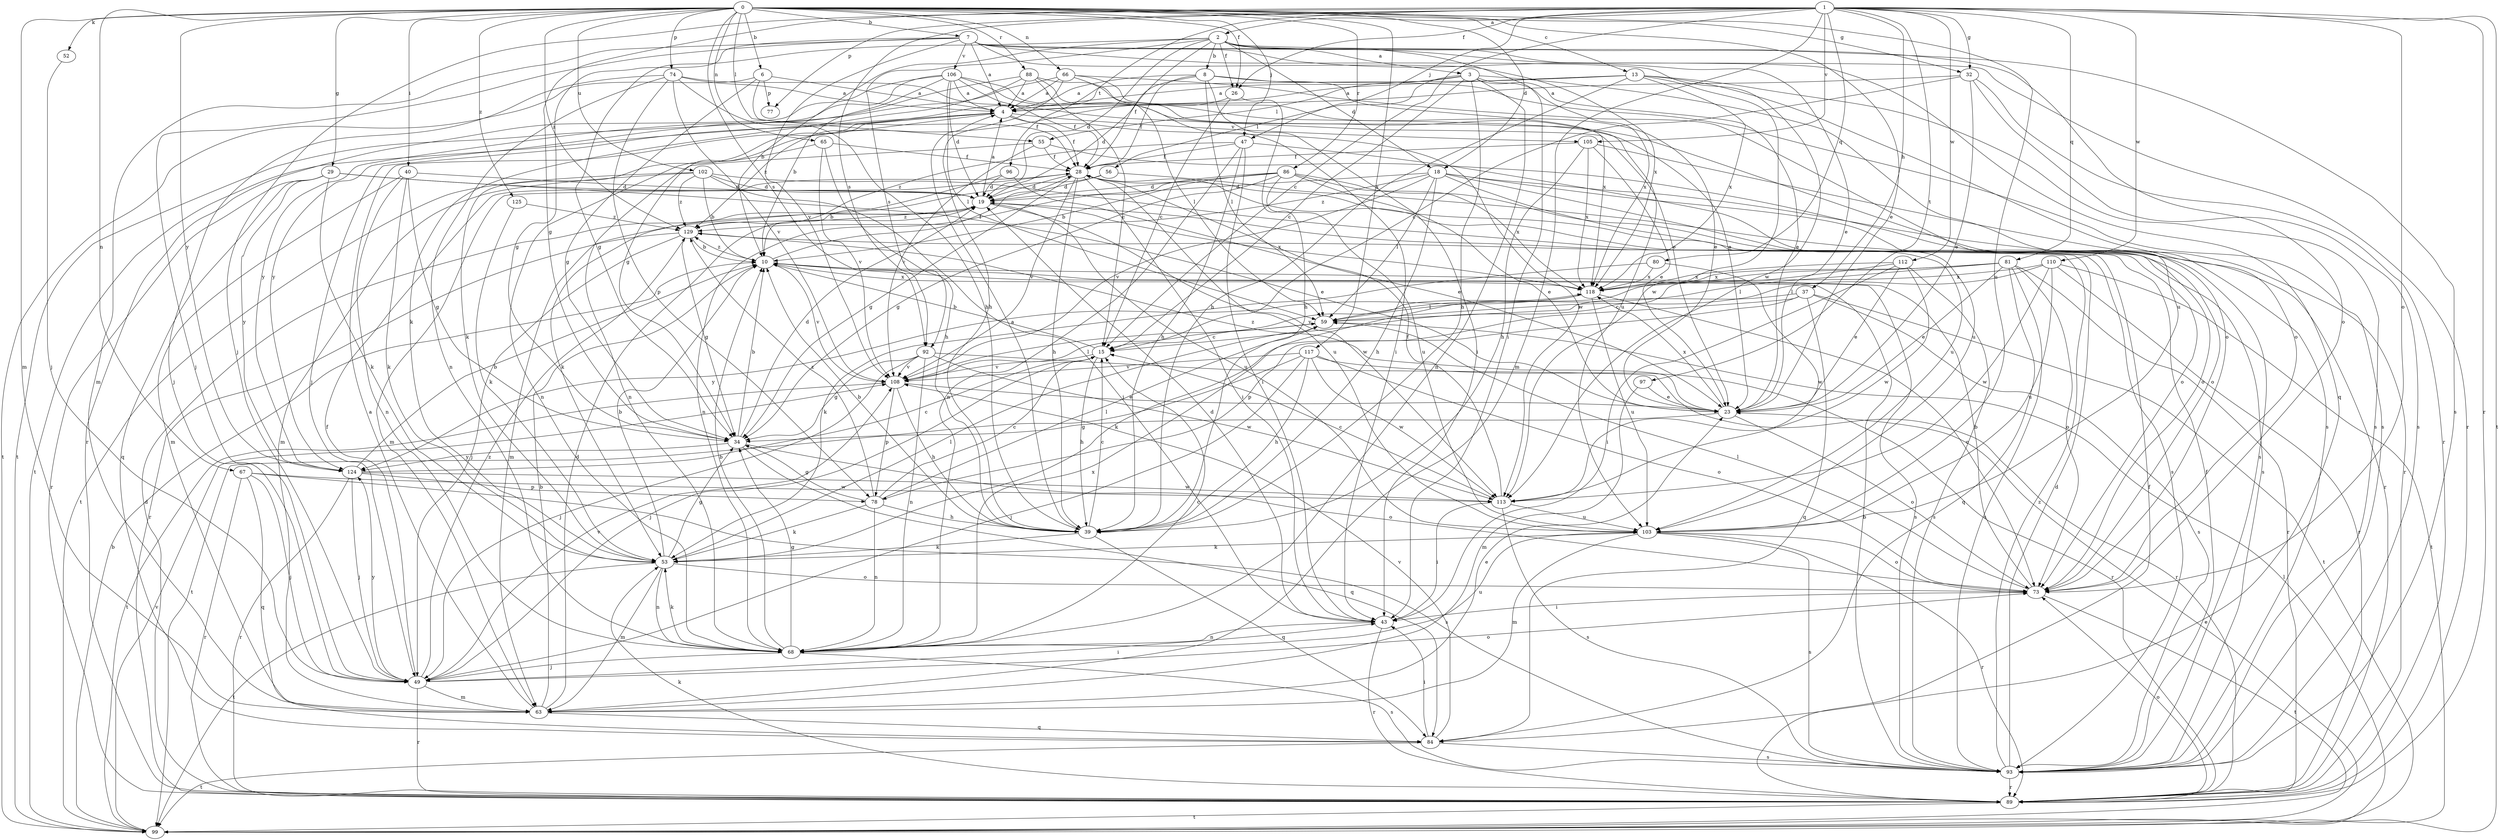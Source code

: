 strict digraph  {
0;
1;
2;
3;
4;
6;
7;
8;
10;
13;
15;
18;
19;
23;
26;
28;
29;
32;
34;
37;
39;
40;
43;
47;
49;
52;
53;
55;
56;
59;
63;
65;
66;
67;
68;
73;
74;
77;
78;
80;
81;
84;
86;
88;
89;
92;
93;
96;
97;
99;
102;
103;
105;
106;
108;
110;
112;
113;
117;
118;
124;
125;
129;
0 -> 6  [label=b];
0 -> 7  [label=b];
0 -> 13  [label=c];
0 -> 18  [label=d];
0 -> 23  [label=e];
0 -> 26  [label=f];
0 -> 29  [label=g];
0 -> 32  [label=g];
0 -> 40  [label=i];
0 -> 47  [label=j];
0 -> 52  [label=k];
0 -> 55  [label=l];
0 -> 63  [label=m];
0 -> 65  [label=n];
0 -> 66  [label=n];
0 -> 67  [label=n];
0 -> 74  [label=p];
0 -> 86  [label=r];
0 -> 88  [label=r];
0 -> 92  [label=s];
0 -> 102  [label=u];
0 -> 103  [label=u];
0 -> 117  [label=x];
0 -> 124  [label=y];
0 -> 125  [label=z];
0 -> 129  [label=z];
1 -> 2  [label=a];
1 -> 15  [label=c];
1 -> 26  [label=f];
1 -> 32  [label=g];
1 -> 34  [label=g];
1 -> 37  [label=h];
1 -> 47  [label=j];
1 -> 49  [label=j];
1 -> 63  [label=m];
1 -> 73  [label=o];
1 -> 77  [label=p];
1 -> 80  [label=q];
1 -> 81  [label=q];
1 -> 89  [label=r];
1 -> 92  [label=s];
1 -> 96  [label=t];
1 -> 97  [label=t];
1 -> 99  [label=t];
1 -> 105  [label=v];
1 -> 110  [label=w];
1 -> 112  [label=w];
2 -> 3  [label=a];
2 -> 8  [label=b];
2 -> 10  [label=b];
2 -> 18  [label=d];
2 -> 19  [label=d];
2 -> 26  [label=f];
2 -> 28  [label=f];
2 -> 34  [label=g];
2 -> 43  [label=i];
2 -> 73  [label=o];
2 -> 92  [label=s];
2 -> 93  [label=s];
3 -> 4  [label=a];
3 -> 15  [label=c];
3 -> 23  [label=e];
3 -> 39  [label=h];
3 -> 55  [label=l];
3 -> 56  [label=l];
3 -> 68  [label=n];
3 -> 103  [label=u];
3 -> 118  [label=x];
4 -> 28  [label=f];
4 -> 53  [label=k];
4 -> 99  [label=t];
4 -> 105  [label=v];
4 -> 113  [label=w];
4 -> 129  [label=z];
6 -> 4  [label=a];
6 -> 28  [label=f];
6 -> 34  [label=g];
6 -> 77  [label=p];
6 -> 99  [label=t];
7 -> 4  [label=a];
7 -> 23  [label=e];
7 -> 34  [label=g];
7 -> 49  [label=j];
7 -> 63  [label=m];
7 -> 84  [label=q];
7 -> 89  [label=r];
7 -> 106  [label=v];
7 -> 108  [label=v];
7 -> 113  [label=w];
7 -> 118  [label=x];
8 -> 4  [label=a];
8 -> 19  [label=d];
8 -> 28  [label=f];
8 -> 43  [label=i];
8 -> 59  [label=l];
8 -> 93  [label=s];
8 -> 118  [label=x];
10 -> 28  [label=f];
10 -> 93  [label=s];
10 -> 108  [label=v];
10 -> 118  [label=x];
10 -> 129  [label=z];
13 -> 4  [label=a];
13 -> 39  [label=h];
13 -> 49  [label=j];
13 -> 73  [label=o];
13 -> 93  [label=s];
13 -> 113  [label=w];
13 -> 118  [label=x];
15 -> 10  [label=b];
15 -> 39  [label=h];
15 -> 49  [label=j];
15 -> 108  [label=v];
18 -> 19  [label=d];
18 -> 39  [label=h];
18 -> 59  [label=l];
18 -> 73  [label=o];
18 -> 89  [label=r];
18 -> 93  [label=s];
18 -> 103  [label=u];
18 -> 108  [label=v];
18 -> 129  [label=z];
19 -> 4  [label=a];
19 -> 63  [label=m];
19 -> 103  [label=u];
19 -> 113  [label=w];
19 -> 118  [label=x];
19 -> 129  [label=z];
23 -> 34  [label=g];
23 -> 73  [label=o];
23 -> 118  [label=x];
23 -> 129  [label=z];
26 -> 15  [label=c];
26 -> 34  [label=g];
26 -> 39  [label=h];
28 -> 19  [label=d];
28 -> 34  [label=g];
28 -> 39  [label=h];
28 -> 43  [label=i];
28 -> 63  [label=m];
28 -> 103  [label=u];
28 -> 108  [label=v];
29 -> 19  [label=d];
29 -> 23  [label=e];
29 -> 53  [label=k];
29 -> 84  [label=q];
29 -> 89  [label=r];
29 -> 124  [label=y];
32 -> 4  [label=a];
32 -> 15  [label=c];
32 -> 23  [label=e];
32 -> 89  [label=r];
32 -> 93  [label=s];
34 -> 10  [label=b];
34 -> 19  [label=d];
34 -> 73  [label=o];
34 -> 84  [label=q];
34 -> 124  [label=y];
37 -> 53  [label=k];
37 -> 59  [label=l];
37 -> 78  [label=p];
37 -> 84  [label=q];
37 -> 93  [label=s];
37 -> 99  [label=t];
39 -> 4  [label=a];
39 -> 10  [label=b];
39 -> 15  [label=c];
39 -> 53  [label=k];
39 -> 84  [label=q];
40 -> 19  [label=d];
40 -> 34  [label=g];
40 -> 53  [label=k];
40 -> 63  [label=m];
40 -> 68  [label=n];
43 -> 19  [label=d];
43 -> 68  [label=n];
43 -> 89  [label=r];
47 -> 28  [label=f];
47 -> 39  [label=h];
47 -> 43  [label=i];
47 -> 68  [label=n];
47 -> 103  [label=u];
47 -> 129  [label=z];
49 -> 28  [label=f];
49 -> 43  [label=i];
49 -> 63  [label=m];
49 -> 73  [label=o];
49 -> 89  [label=r];
49 -> 108  [label=v];
49 -> 124  [label=y];
49 -> 129  [label=z];
52 -> 49  [label=j];
53 -> 10  [label=b];
53 -> 34  [label=g];
53 -> 59  [label=l];
53 -> 63  [label=m];
53 -> 68  [label=n];
53 -> 73  [label=o];
53 -> 99  [label=t];
55 -> 28  [label=f];
55 -> 68  [label=n];
55 -> 93  [label=s];
55 -> 108  [label=v];
56 -> 19  [label=d];
56 -> 53  [label=k];
56 -> 73  [label=o];
59 -> 15  [label=c];
63 -> 4  [label=a];
63 -> 10  [label=b];
63 -> 19  [label=d];
63 -> 23  [label=e];
63 -> 84  [label=q];
65 -> 28  [label=f];
65 -> 39  [label=h];
65 -> 68  [label=n];
65 -> 108  [label=v];
66 -> 4  [label=a];
66 -> 23  [label=e];
66 -> 39  [label=h];
66 -> 59  [label=l];
66 -> 73  [label=o];
66 -> 99  [label=t];
67 -> 49  [label=j];
67 -> 84  [label=q];
67 -> 89  [label=r];
67 -> 93  [label=s];
67 -> 113  [label=w];
68 -> 10  [label=b];
68 -> 15  [label=c];
68 -> 34  [label=g];
68 -> 49  [label=j];
68 -> 53  [label=k];
68 -> 93  [label=s];
68 -> 103  [label=u];
68 -> 118  [label=x];
73 -> 10  [label=b];
73 -> 43  [label=i];
73 -> 59  [label=l];
73 -> 99  [label=t];
74 -> 4  [label=a];
74 -> 23  [label=e];
74 -> 39  [label=h];
74 -> 49  [label=j];
74 -> 68  [label=n];
74 -> 78  [label=p];
74 -> 108  [label=v];
78 -> 15  [label=c];
78 -> 34  [label=g];
78 -> 39  [label=h];
78 -> 53  [label=k];
78 -> 59  [label=l];
78 -> 68  [label=n];
78 -> 129  [label=z];
80 -> 53  [label=k];
80 -> 113  [label=w];
80 -> 118  [label=x];
81 -> 23  [label=e];
81 -> 59  [label=l];
81 -> 73  [label=o];
81 -> 84  [label=q];
81 -> 89  [label=r];
81 -> 93  [label=s];
81 -> 108  [label=v];
81 -> 118  [label=x];
84 -> 43  [label=i];
84 -> 93  [label=s];
84 -> 99  [label=t];
84 -> 108  [label=v];
86 -> 10  [label=b];
86 -> 19  [label=d];
86 -> 23  [label=e];
86 -> 34  [label=g];
86 -> 68  [label=n];
86 -> 73  [label=o];
86 -> 103  [label=u];
86 -> 118  [label=x];
88 -> 4  [label=a];
88 -> 15  [label=c];
88 -> 43  [label=i];
88 -> 53  [label=k];
88 -> 103  [label=u];
88 -> 124  [label=y];
89 -> 19  [label=d];
89 -> 28  [label=f];
89 -> 53  [label=k];
89 -> 73  [label=o];
89 -> 99  [label=t];
92 -> 34  [label=g];
92 -> 49  [label=j];
92 -> 68  [label=n];
92 -> 89  [label=r];
92 -> 108  [label=v];
92 -> 113  [label=w];
93 -> 10  [label=b];
93 -> 19  [label=d];
93 -> 28  [label=f];
93 -> 89  [label=r];
93 -> 129  [label=z];
96 -> 10  [label=b];
96 -> 19  [label=d];
96 -> 23  [label=e];
97 -> 23  [label=e];
97 -> 63  [label=m];
99 -> 10  [label=b];
99 -> 23  [label=e];
99 -> 59  [label=l];
99 -> 108  [label=v];
102 -> 10  [label=b];
102 -> 19  [label=d];
102 -> 43  [label=i];
102 -> 63  [label=m];
102 -> 93  [label=s];
102 -> 99  [label=t];
102 -> 129  [label=z];
103 -> 53  [label=k];
103 -> 63  [label=m];
103 -> 73  [label=o];
103 -> 89  [label=r];
103 -> 93  [label=s];
105 -> 23  [label=e];
105 -> 28  [label=f];
105 -> 39  [label=h];
105 -> 89  [label=r];
105 -> 118  [label=x];
106 -> 4  [label=a];
106 -> 10  [label=b];
106 -> 19  [label=d];
106 -> 23  [label=e];
106 -> 28  [label=f];
106 -> 59  [label=l];
106 -> 89  [label=r];
106 -> 93  [label=s];
106 -> 124  [label=y];
108 -> 23  [label=e];
108 -> 39  [label=h];
108 -> 59  [label=l];
108 -> 78  [label=p];
108 -> 99  [label=t];
110 -> 59  [label=l];
110 -> 89  [label=r];
110 -> 99  [label=t];
110 -> 103  [label=u];
110 -> 113  [label=w];
110 -> 118  [label=x];
112 -> 15  [label=c];
112 -> 23  [label=e];
112 -> 43  [label=i];
112 -> 93  [label=s];
112 -> 113  [label=w];
112 -> 118  [label=x];
113 -> 15  [label=c];
113 -> 28  [label=f];
113 -> 43  [label=i];
113 -> 93  [label=s];
113 -> 103  [label=u];
117 -> 39  [label=h];
117 -> 49  [label=j];
117 -> 73  [label=o];
117 -> 89  [label=r];
117 -> 99  [label=t];
117 -> 108  [label=v];
117 -> 113  [label=w];
118 -> 59  [label=l];
118 -> 73  [label=o];
118 -> 103  [label=u];
118 -> 124  [label=y];
124 -> 10  [label=b];
124 -> 15  [label=c];
124 -> 49  [label=j];
124 -> 78  [label=p];
124 -> 89  [label=r];
124 -> 113  [label=w];
125 -> 53  [label=k];
125 -> 129  [label=z];
129 -> 10  [label=b];
129 -> 34  [label=g];
129 -> 49  [label=j];
129 -> 89  [label=r];
}
